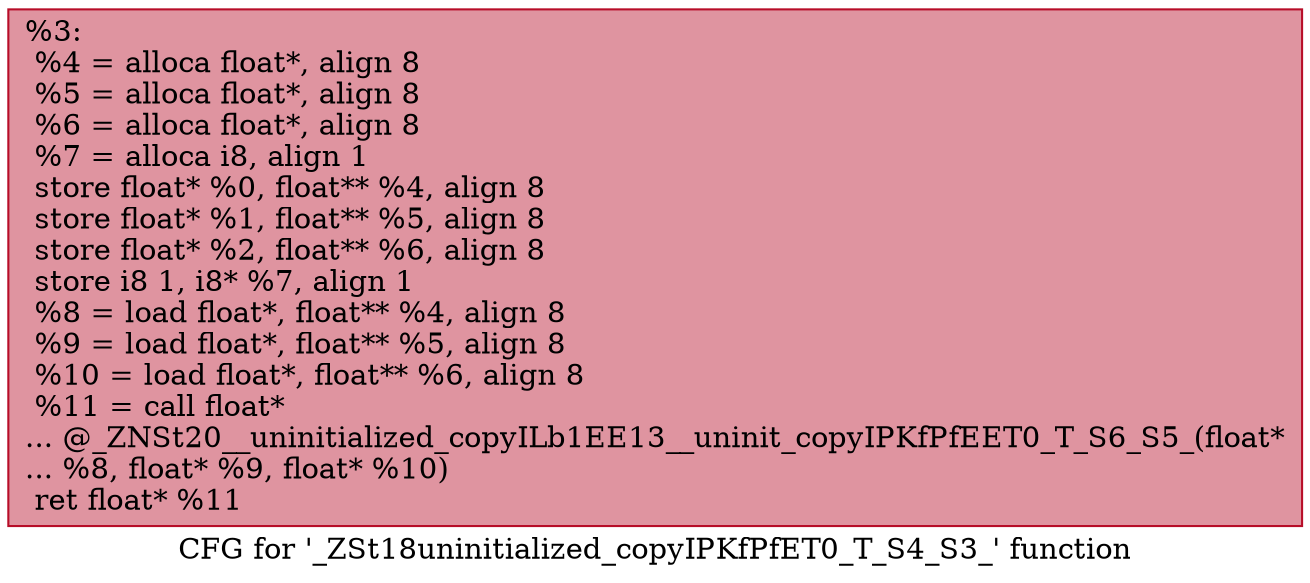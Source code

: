 digraph "CFG for '_ZSt18uninitialized_copyIPKfPfET0_T_S4_S3_' function" {
	label="CFG for '_ZSt18uninitialized_copyIPKfPfET0_T_S4_S3_' function";

	Node0x559363e32070 [shape=record,color="#b70d28ff", style=filled, fillcolor="#b70d2870",label="{%3:\l  %4 = alloca float*, align 8\l  %5 = alloca float*, align 8\l  %6 = alloca float*, align 8\l  %7 = alloca i8, align 1\l  store float* %0, float** %4, align 8\l  store float* %1, float** %5, align 8\l  store float* %2, float** %6, align 8\l  store i8 1, i8* %7, align 1\l  %8 = load float*, float** %4, align 8\l  %9 = load float*, float** %5, align 8\l  %10 = load float*, float** %6, align 8\l  %11 = call float*\l... @_ZNSt20__uninitialized_copyILb1EE13__uninit_copyIPKfPfEET0_T_S6_S5_(float*\l... %8, float* %9, float* %10)\l  ret float* %11\l}"];
}
